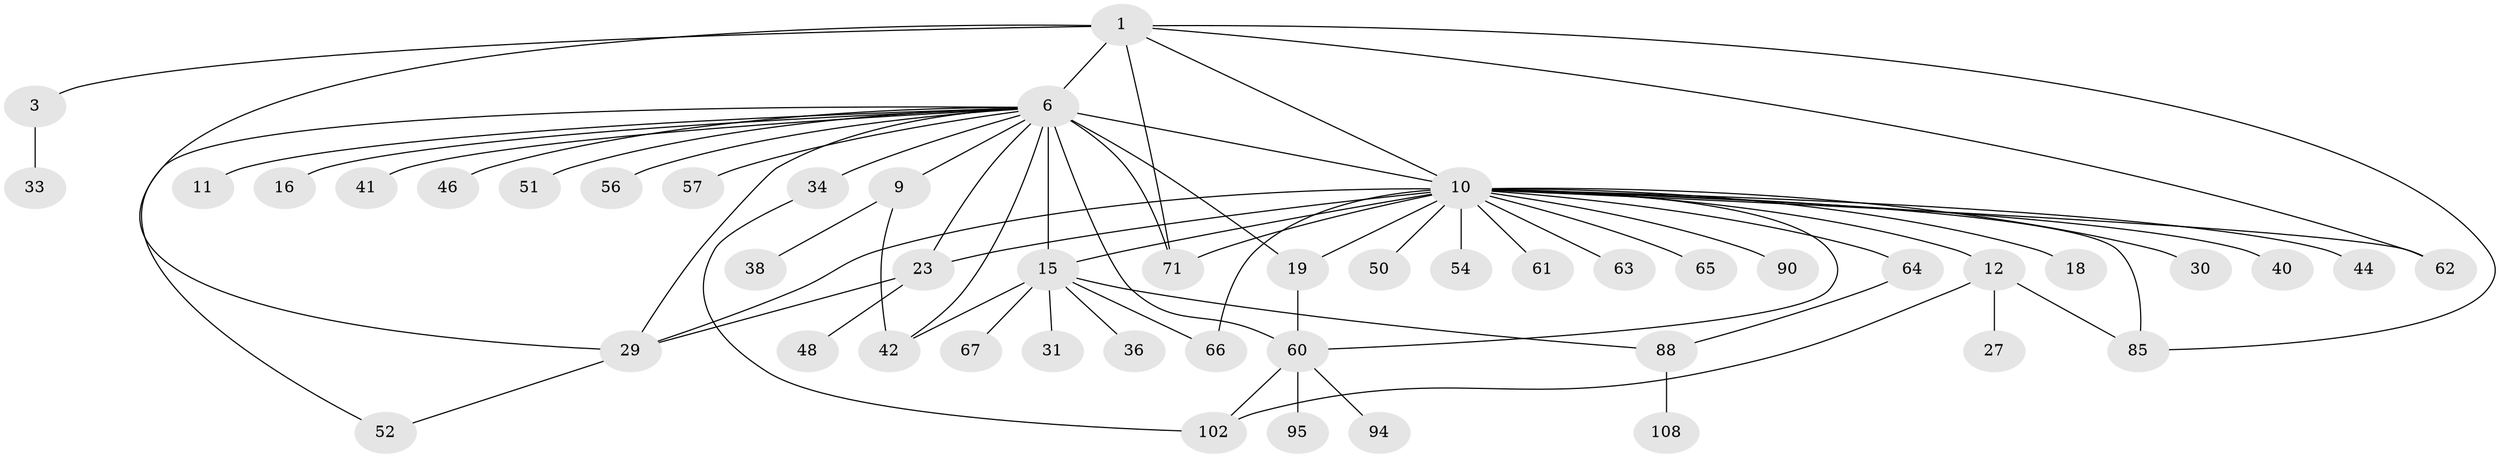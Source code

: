 // original degree distribution, {2: 0.28688524590163933, 8: 0.02459016393442623, 11: 0.02459016393442623, 23: 0.00819672131147541, 3: 0.11475409836065574, 15: 0.00819672131147541, 5: 0.05737704918032787, 4: 0.03278688524590164, 1: 0.4016393442622951, 6: 0.02459016393442623, 7: 0.00819672131147541, 10: 0.00819672131147541}
// Generated by graph-tools (version 1.1) at 2025/18/03/04/25 18:18:07]
// undirected, 48 vertices, 68 edges
graph export_dot {
graph [start="1"]
  node [color=gray90,style=filled];
  1 [super="+70+2"];
  3;
  6 [super="+84+53+20+113+68+7"];
  9 [super="+37"];
  10 [super="+49+21+105+116+17+82"];
  11 [super="+78"];
  12 [super="+14"];
  15 [super="+25"];
  16;
  18;
  19;
  23 [super="+87"];
  27;
  29 [super="+83"];
  30;
  31;
  33;
  34;
  36;
  38;
  40;
  41;
  42 [super="+114+76"];
  44;
  46;
  48;
  50;
  51 [super="+115"];
  52;
  54 [super="+55"];
  56;
  57;
  60 [super="+79"];
  61;
  62;
  63;
  64 [super="+106"];
  65 [super="+121"];
  66;
  67 [super="+101"];
  71 [super="+112"];
  85;
  88;
  90;
  94;
  95;
  102 [super="+110"];
  108;
  1 -- 3;
  1 -- 6 [weight=2];
  1 -- 71;
  1 -- 10;
  1 -- 85;
  1 -- 29;
  1 -- 62;
  3 -- 33;
  6 -- 42 [weight=2];
  6 -- 60 [weight=3];
  6 -- 15 [weight=5];
  6 -- 71;
  6 -- 23 [weight=3];
  6 -- 9 [weight=2];
  6 -- 10 [weight=7];
  6 -- 11;
  6 -- 16;
  6 -- 19 [weight=2];
  6 -- 29;
  6 -- 34;
  6 -- 41 [weight=2];
  6 -- 46;
  6 -- 51;
  6 -- 52;
  6 -- 56;
  6 -- 57;
  9 -- 42;
  9 -- 38;
  10 -- 12;
  10 -- 30;
  10 -- 44;
  10 -- 60;
  10 -- 71;
  10 -- 29;
  10 -- 62 [weight=2];
  10 -- 64;
  10 -- 65;
  10 -- 66;
  10 -- 18 [weight=2];
  10 -- 19;
  10 -- 85;
  10 -- 23;
  10 -- 90;
  10 -- 40;
  10 -- 50;
  10 -- 54;
  10 -- 61;
  10 -- 63;
  10 -- 15;
  12 -- 27;
  12 -- 85;
  12 -- 102;
  15 -- 66;
  15 -- 67;
  15 -- 36;
  15 -- 88;
  15 -- 31;
  15 -- 42;
  19 -- 60;
  23 -- 29;
  23 -- 48;
  29 -- 52;
  34 -- 102;
  60 -- 94;
  60 -- 95;
  60 -- 102;
  64 -- 88;
  88 -- 108;
}
